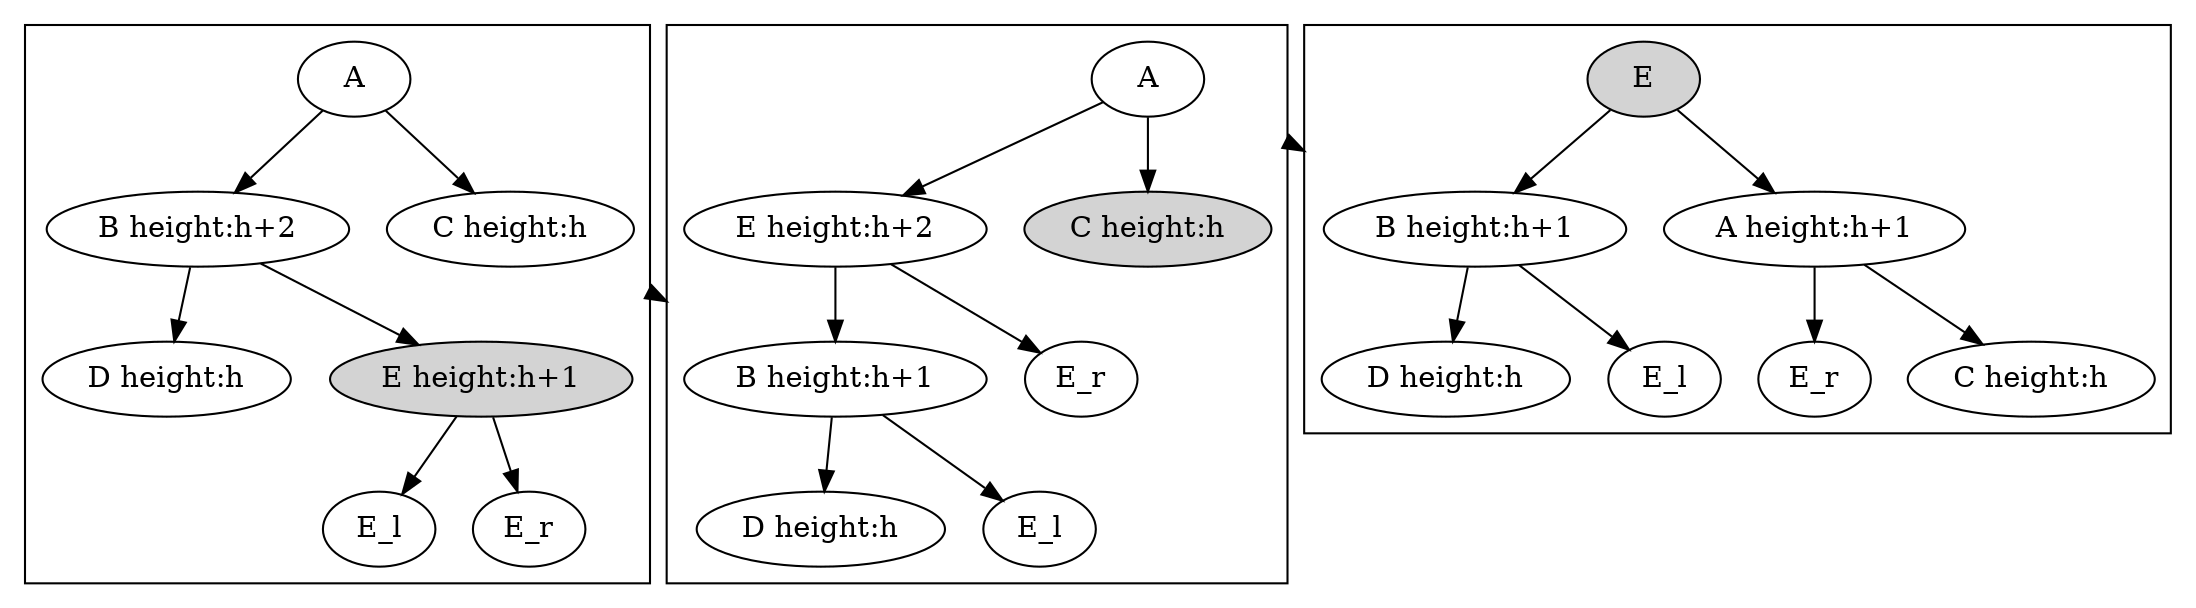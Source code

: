 digraph G {

    graph [fontsize=10 fontname="Verdana" compound=true];

    subgraph cluster_0 {
        a1[label="A"]
        b1[label="B height:h+2"]
        c1[label="C height:h"]
        d1[label="D height:h"]
        e1[label="E height:h+1" style=filled]
        e1_l[label="E_l"];
        e1_r[label="E_r"];
        a1->b1;
        a1->c1;
        b1->d1;
        b1->e1;
        e1->e1_l;
        e1->e1_r;
    }

    subgraph cluster_1 {
        a2[label="A"]
        b2[label="B height:h+1"]
        d2[label="D height:h"]
        e2[label="E height:h+2"]
        c2[label="C height:h" style=filled]
        e2_l[label="E_l"];
        e2_r[label="E_r"];
        b2->d2;
        a2->e2;
        a2->c2;
        e2->b2;
        e2->e2_r;
        b2->e2_l;
    }

    subgraph cluster_2 {
        e3[label="E" style=filled]
        b3[label="B height:h+1"]
        d3[label="D height:h"]
        e3_l[label="E_l"];
        e3_r[label="E_r"];
        a3[label="A height:h+1"]
        c3[label="C height:h"]
        e3->b3;
        e3->a3;
        b3->d3;
        b3->e3_l;
        a3->e3_r;
        a3->c3;
    }

    // Edges that directly connect one cluster to another
    c1 -> b2 [ltail=cluster_0 lhead=cluster_1];
    a2 -> b3 [ltail=cluster_1 lhead=cluster_2];
}
